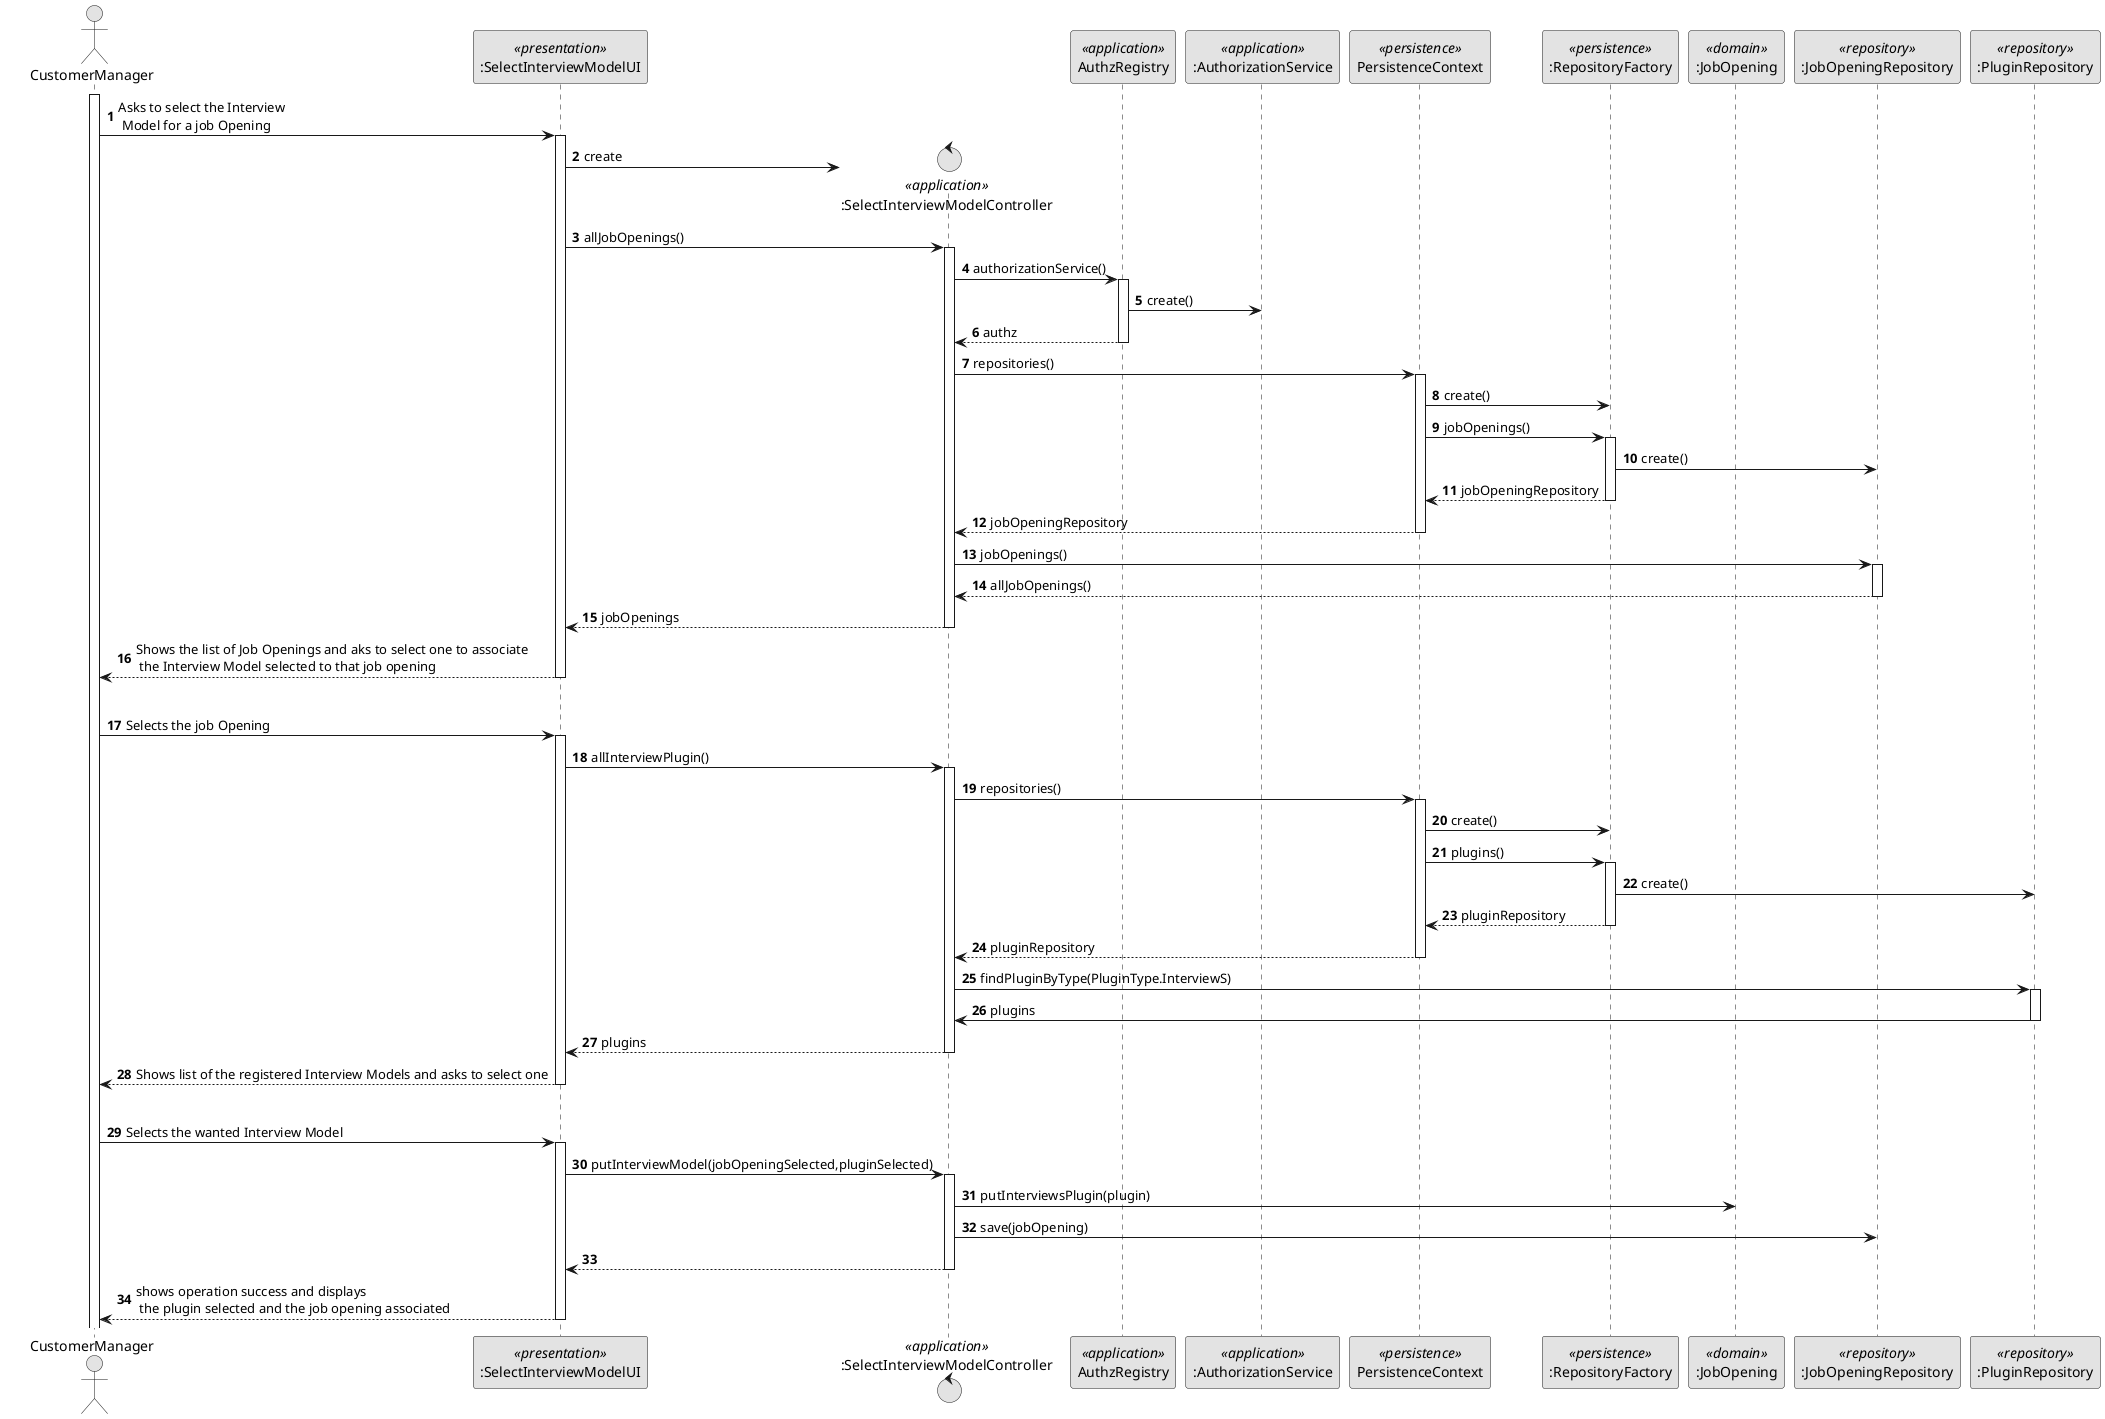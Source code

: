 @startuml
'https://plantuml.com/sequence-diagram

skinparam monochrome true
skinparam packageStyle rectangle
skinparam shadowing false

autonumber

actor CustomerManager as Actor
participant ":SelectInterviewModelUI" as UI <<presentation>>
control ":SelectInterviewModelController" as CTRL <<application>>
participant "AuthzRegistry" as AR  <<application>>
participant ":AuthorizationService" as AUTHS <<application>>
participant "PersistenceContext" as PC <<persistence>>
participant ":RepositoryFactory" as RF <<persistence>>
participant ":JobOpening" as JO <<domain>>
participant ":JobOpeningRepository" as JOR <<repository>>
participant ":PluginRepository" as PR <<repository>>


activate Actor

    Actor -> UI : Asks to select the Interview\n Model for a job Opening
        activate UI




    UI-> CTRL** : create

     UI-> CTRL : allJobOpenings()
    activate CTRL

 CTRL->AR : authorizationService()
 activate AR
 AR->AUTHS : create()


                        AR-->CTRL : authz
                        deactivate AR


       CTRL->PC:repositories()
                               activate PC
                               PC->RF : create()
                               PC->RF : jobOpenings()


                               activate RF
                               RF->JOR:create()


                               RF --> PC : jobOpeningRepository
                               deactivate RF
                               PC-->CTRL : jobOpeningRepository
                               deactivate PC

        CTRL->JOR: jobOpenings()
        activate JOR
        JOR-->CTRL: allJobOpenings()
        deactivate JOR
        CTRL-->UI: jobOpenings
    deactivate CTRL


        UI-->Actor : Shows the list of Job Openings and aks to select one to associate\n the Interview Model selected to that job opening
deactivate UI

    alt option != 0
        Actor -> UI : Selects the job Opening
    activate UI

    UI-> CTRL : allInterviewPlugin()
        activate CTRL
  CTRL->PC:repositories()
                               activate PC
                               PC->RF : create()
                               PC->RF : plugins()


                               activate RF
                               RF->PR:create()


                               RF --> PC : pluginRepository
                               deactivate RF
                               PC-->CTRL : pluginRepository
                               deactivate PC



            deactivate RF

            CTRL->PR: findPluginByType(PluginType.InterviewS)
            activate PR
            PR->CTRL: plugins

            deactivate PR

            CTRL-->UI: plugins

                deactivate CTRL


         UI-->Actor: Shows list of the registered Interview Models and asks to select one
       deactivate UI


   alt option != 0
           Actor -> UI : Selects the wanted Interview Model
       activate UI

       UI-> CTRL : putInterviewModel(jobOpeningSelected,pluginSelected)
               activate CTRL

               CTRL -> JO : putInterviewsPlugin(plugin)

               CTRL -> JOR: save(jobOpening)


              CTRL-->UI:
                              deactivate CTRL


                       UI-->Actor: shows operation success and displays\n the plugin selected and the job opening associated
                     deactivate UI





@enduml